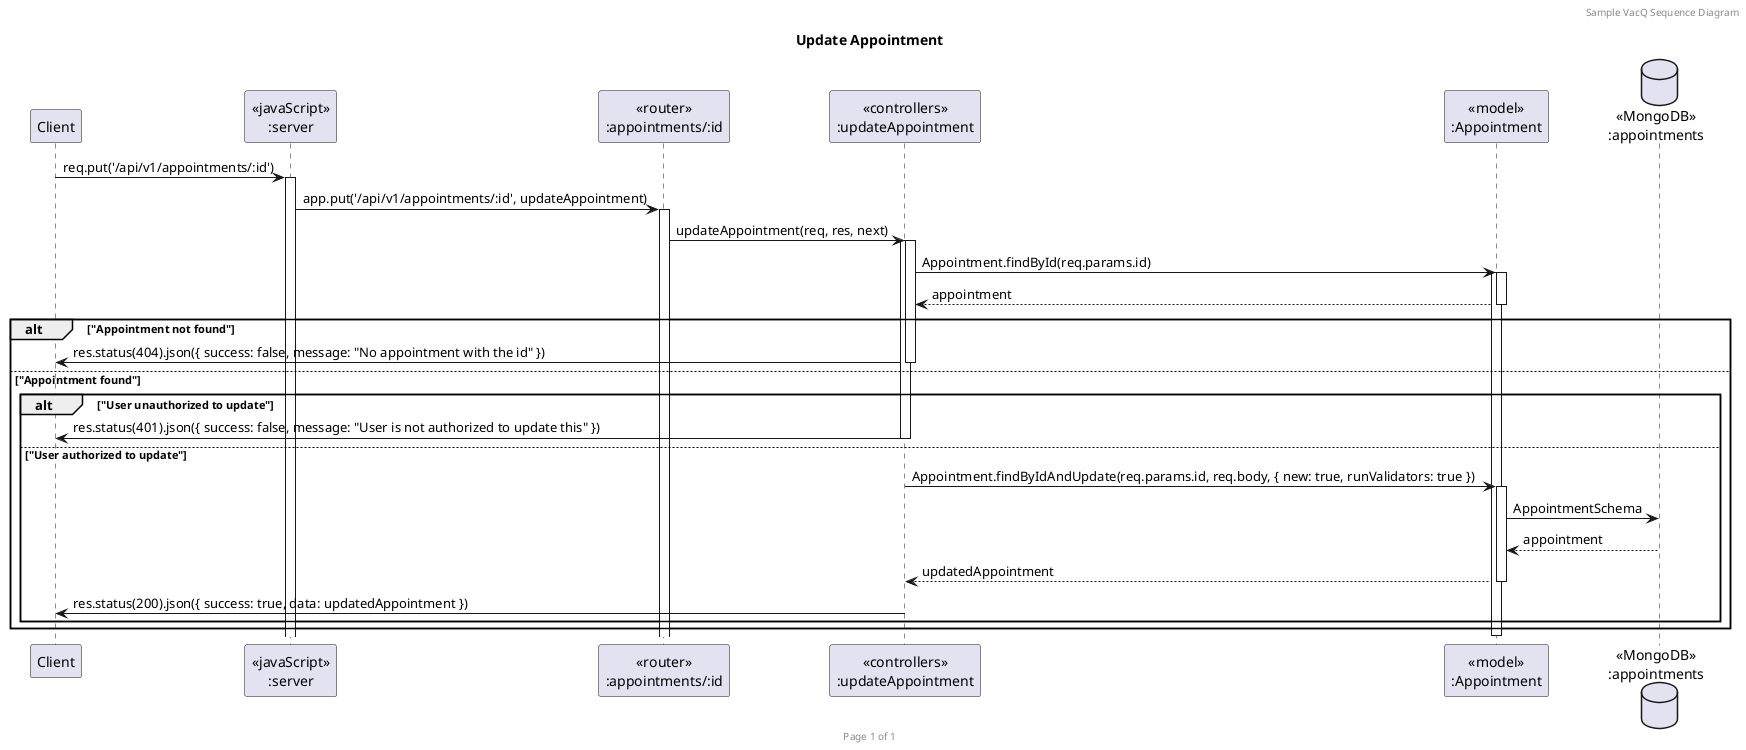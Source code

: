 @startuml Update Appointment

header Sample VacQ Sequence Diagram
footer Page %page% of %lastpage%
title "Update Appointment"

participant "Client" as client
participant "<<javaScript>>\n:server" as server
participant "<<router>>\n:appointments/:id" as routerAppointments
participant "<<controllers>>\n:updateAppointment" as controllersUpdateAppointment
participant "<<model>>\n:Appointment" as modelAppointment
database "<<MongoDB>>\n:appointments" as AppointmentsDatabase

client->server ++:req.put('/api/v1/appointments/:id')
server->routerAppointments ++:app.put('/api/v1/appointments/:id', updateAppointment)
routerAppointments -> controllersUpdateAppointment ++:updateAppointment(req, res, next)
activate controllersUpdateAppointment

controllersUpdateAppointment->modelAppointment ++:Appointment.findById(req.params.id)
activate modelAppointment
modelAppointment --> controllersUpdateAppointment --:appointment

alt "Appointment not found"
    controllersUpdateAppointment->client --:res.status(404).json({ success: false, message: "No appointment with the id" })
else "Appointment found"
    alt "User unauthorized to update"
        controllersUpdateAppointment->client --:res.status(401).json({ success: false, message: "User is not authorized to update this" })
    else "User authorized to update"
        controllersUpdateAppointment->modelAppointment ++:Appointment.findByIdAndUpdate(req.params.id, req.body, { new: true, runValidators: true })
        modelAppointment -> AppointmentsDatabase: AppointmentSchema
        AppointmentsDatabase --> modelAppointment --:appointment
        modelAppointment --> controllersUpdateAppointment --:updatedAppointment
        controllersUpdateAppointment->client --:res.status(200).json({ success: true, data: updatedAppointment })
    end
end

deactivate modelAppointment
deactivate controllersUpdateAppointment
@enduml
